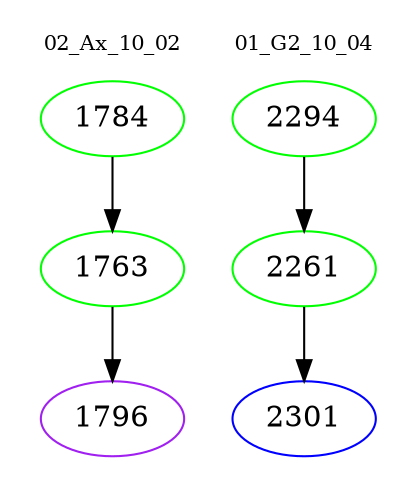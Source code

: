 digraph{
subgraph cluster_0 {
color = white
label = "02_Ax_10_02";
fontsize=10;
T0_1784 [label="1784", color="green"]
T0_1784 -> T0_1763 [color="black"]
T0_1763 [label="1763", color="green"]
T0_1763 -> T0_1796 [color="black"]
T0_1796 [label="1796", color="purple"]
}
subgraph cluster_1 {
color = white
label = "01_G2_10_04";
fontsize=10;
T1_2294 [label="2294", color="green"]
T1_2294 -> T1_2261 [color="black"]
T1_2261 [label="2261", color="green"]
T1_2261 -> T1_2301 [color="black"]
T1_2301 [label="2301", color="blue"]
}
}
